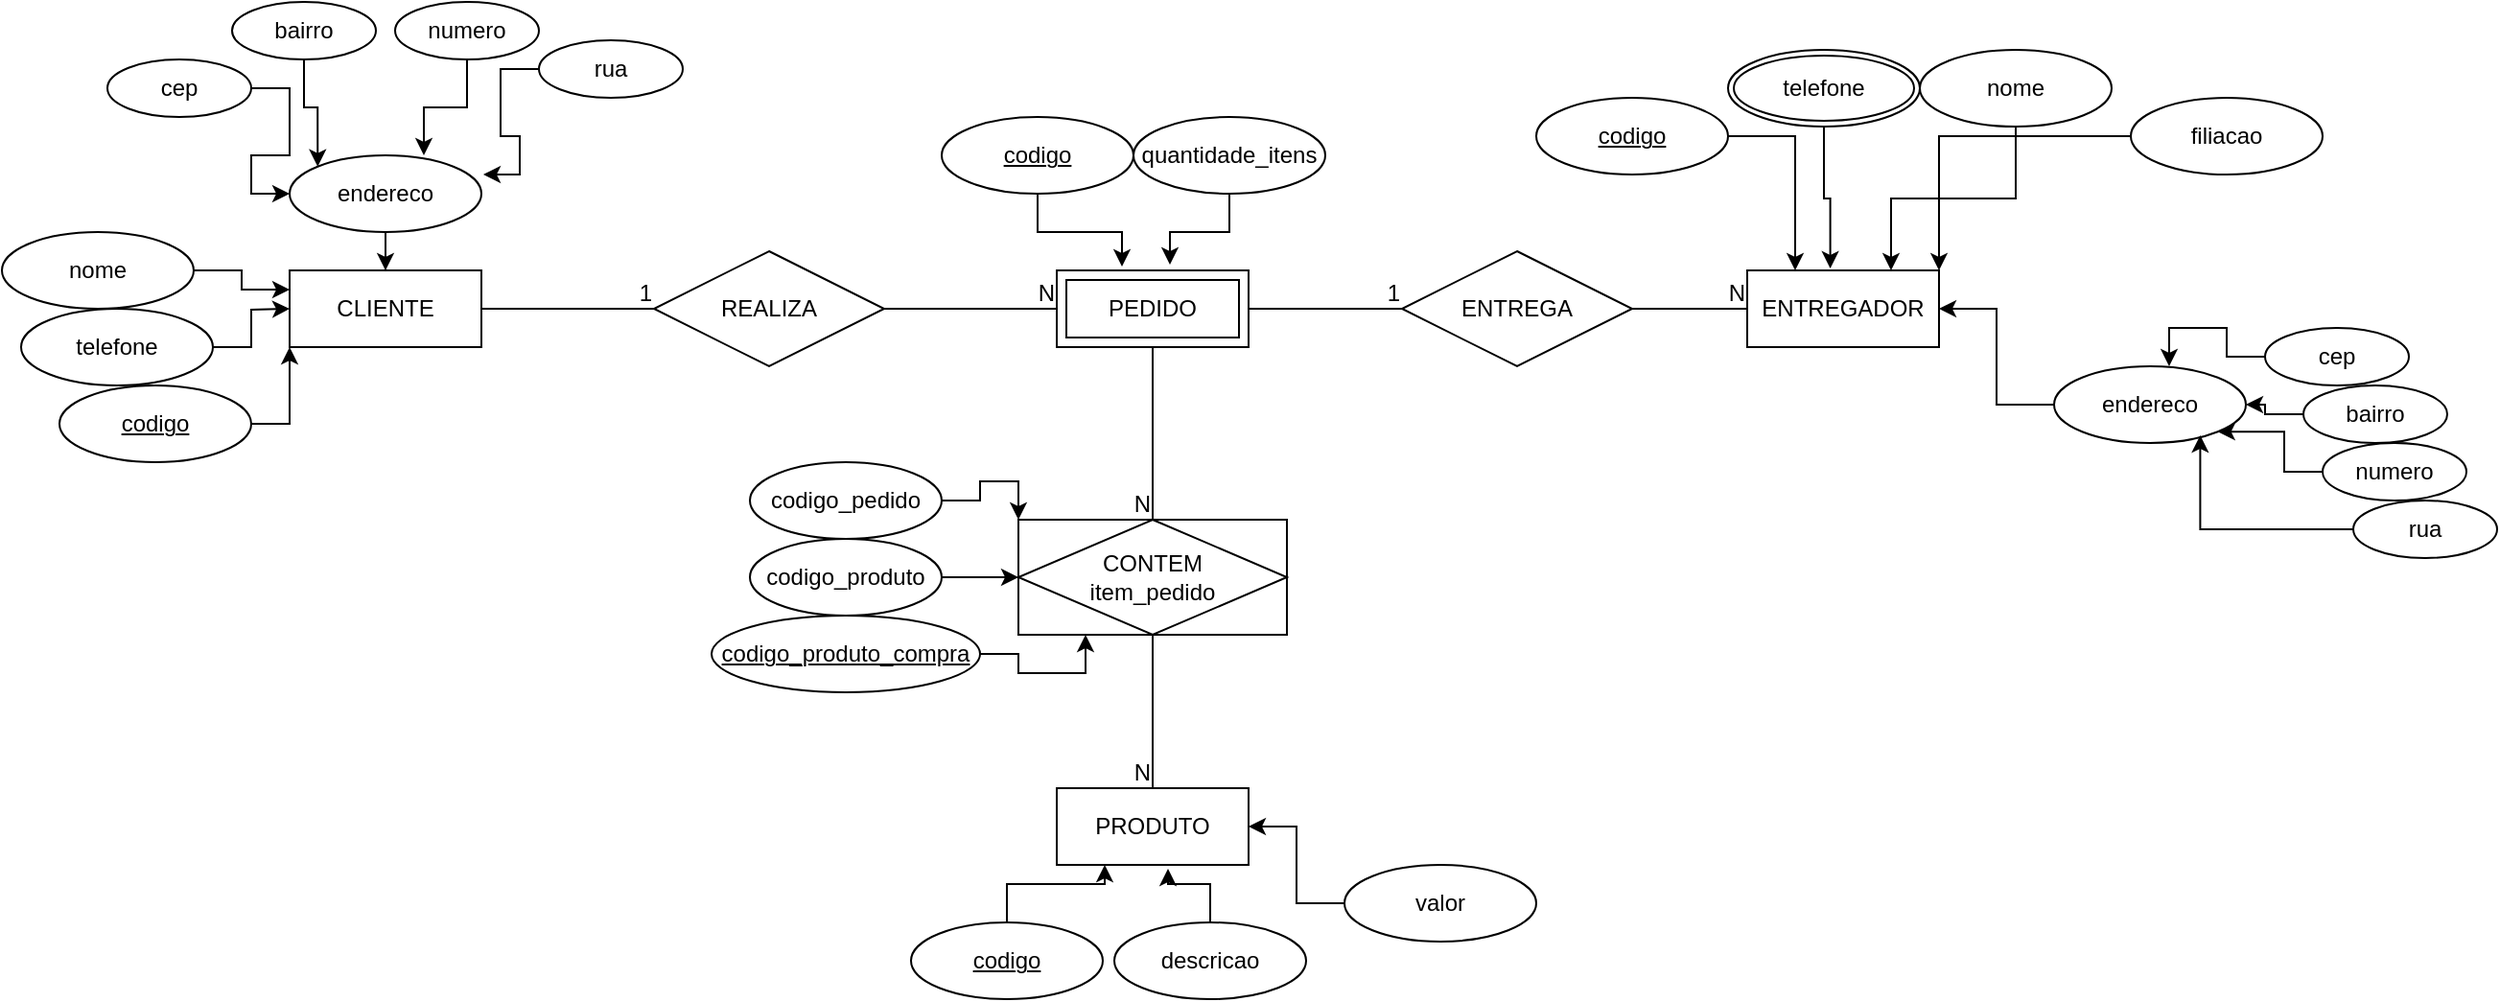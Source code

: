 <mxfile version="21.3.2" type="github">
  <diagram name="Página-1" id="w8sZ6Mc48bDdKkKR-z3F">
    <mxGraphModel dx="2587" dy="2197" grid="1" gridSize="10" guides="1" tooltips="1" connect="1" arrows="1" fold="1" page="1" pageScale="1" pageWidth="827" pageHeight="1169" math="0" shadow="0">
      <root>
        <mxCell id="0" />
        <mxCell id="1" parent="0" />
        <mxCell id="uwsZXf2DXYfv3nrlNy6f-2" value="CLIENTE" style="whiteSpace=wrap;html=1;align=center;" vertex="1" parent="1">
          <mxGeometry x="90" y="80" width="100" height="40" as="geometry" />
        </mxCell>
        <mxCell id="uwsZXf2DXYfv3nrlNy6f-8" value="ENTREGADOR" style="whiteSpace=wrap;html=1;align=center;" vertex="1" parent="1">
          <mxGeometry x="850" y="80" width="100" height="40" as="geometry" />
        </mxCell>
        <mxCell id="uwsZXf2DXYfv3nrlNy6f-10" value="REALIZA" style="shape=rhombus;perimeter=rhombusPerimeter;whiteSpace=wrap;html=1;align=center;" vertex="1" parent="1">
          <mxGeometry x="280" y="70" width="120" height="60" as="geometry" />
        </mxCell>
        <mxCell id="uwsZXf2DXYfv3nrlNy6f-15" value="" style="endArrow=none;html=1;rounded=0;exitX=1;exitY=0.5;exitDx=0;exitDy=0;entryX=0;entryY=0.5;entryDx=0;entryDy=0;" edge="1" parent="1" source="uwsZXf2DXYfv3nrlNy6f-10">
          <mxGeometry relative="1" as="geometry">
            <mxPoint x="330" y="270" as="sourcePoint" />
            <mxPoint x="490" y="100" as="targetPoint" />
          </mxGeometry>
        </mxCell>
        <mxCell id="uwsZXf2DXYfv3nrlNy6f-16" value="N" style="resizable=0;html=1;whiteSpace=wrap;align=right;verticalAlign=bottom;" connectable="0" vertex="1" parent="uwsZXf2DXYfv3nrlNy6f-15">
          <mxGeometry x="1" relative="1" as="geometry" />
        </mxCell>
        <mxCell id="uwsZXf2DXYfv3nrlNy6f-17" value="PRODUTO" style="whiteSpace=wrap;html=1;align=center;" vertex="1" parent="1">
          <mxGeometry x="490" y="350" width="100" height="40" as="geometry" />
        </mxCell>
        <mxCell id="uwsZXf2DXYfv3nrlNy6f-20" value="" style="endArrow=none;html=1;rounded=0;exitX=1;exitY=0.5;exitDx=0;exitDy=0;" edge="1" parent="1" source="uwsZXf2DXYfv3nrlNy6f-2" target="uwsZXf2DXYfv3nrlNy6f-10">
          <mxGeometry relative="1" as="geometry">
            <mxPoint x="330" y="270" as="sourcePoint" />
            <mxPoint x="490" y="270" as="targetPoint" />
          </mxGeometry>
        </mxCell>
        <mxCell id="uwsZXf2DXYfv3nrlNy6f-21" value="1" style="resizable=0;html=1;whiteSpace=wrap;align=right;verticalAlign=bottom;" connectable="0" vertex="1" parent="uwsZXf2DXYfv3nrlNy6f-20">
          <mxGeometry x="1" relative="1" as="geometry" />
        </mxCell>
        <mxCell id="uwsZXf2DXYfv3nrlNy6f-22" value="CONTEM&lt;br&gt;item_pedido" style="shape=associativeEntity;whiteSpace=wrap;html=1;align=center;" vertex="1" parent="1">
          <mxGeometry x="470" y="210" width="140" height="60" as="geometry" />
        </mxCell>
        <mxCell id="uwsZXf2DXYfv3nrlNy6f-23" value="PEDIDO" style="shape=ext;margin=3;double=1;whiteSpace=wrap;html=1;align=center;" vertex="1" parent="1">
          <mxGeometry x="490" y="80" width="100" height="40" as="geometry" />
        </mxCell>
        <mxCell id="uwsZXf2DXYfv3nrlNy6f-27" value="" style="endArrow=none;html=1;rounded=0;exitX=0.5;exitY=1;exitDx=0;exitDy=0;entryX=0.5;entryY=0;entryDx=0;entryDy=0;" edge="1" parent="1" source="uwsZXf2DXYfv3nrlNy6f-23" target="uwsZXf2DXYfv3nrlNy6f-22">
          <mxGeometry relative="1" as="geometry">
            <mxPoint x="330" y="270" as="sourcePoint" />
            <mxPoint x="490" y="270" as="targetPoint" />
          </mxGeometry>
        </mxCell>
        <mxCell id="uwsZXf2DXYfv3nrlNy6f-28" value="N" style="resizable=0;html=1;whiteSpace=wrap;align=right;verticalAlign=bottom;" connectable="0" vertex="1" parent="uwsZXf2DXYfv3nrlNy6f-27">
          <mxGeometry x="1" relative="1" as="geometry" />
        </mxCell>
        <mxCell id="uwsZXf2DXYfv3nrlNy6f-29" value="" style="endArrow=none;html=1;rounded=0;entryX=0.5;entryY=0;entryDx=0;entryDy=0;exitX=0.5;exitY=1;exitDx=0;exitDy=0;" edge="1" parent="1" source="uwsZXf2DXYfv3nrlNy6f-22" target="uwsZXf2DXYfv3nrlNy6f-17">
          <mxGeometry relative="1" as="geometry">
            <mxPoint x="330" y="270" as="sourcePoint" />
            <mxPoint x="490" y="270" as="targetPoint" />
          </mxGeometry>
        </mxCell>
        <mxCell id="uwsZXf2DXYfv3nrlNy6f-30" value="N" style="resizable=0;html=1;whiteSpace=wrap;align=right;verticalAlign=bottom;" connectable="0" vertex="1" parent="uwsZXf2DXYfv3nrlNy6f-29">
          <mxGeometry x="1" relative="1" as="geometry" />
        </mxCell>
        <mxCell id="uwsZXf2DXYfv3nrlNy6f-51" style="edgeStyle=orthogonalEdgeStyle;rounded=0;orthogonalLoop=1;jettySize=auto;html=1;" edge="1" parent="1" source="uwsZXf2DXYfv3nrlNy6f-31">
          <mxGeometry relative="1" as="geometry">
            <mxPoint x="90" y="100" as="targetPoint" />
          </mxGeometry>
        </mxCell>
        <mxCell id="uwsZXf2DXYfv3nrlNy6f-31" value="telefone" style="ellipse;whiteSpace=wrap;html=1;align=center;" vertex="1" parent="1">
          <mxGeometry x="-50" y="100" width="100" height="40" as="geometry" />
        </mxCell>
        <mxCell id="uwsZXf2DXYfv3nrlNy6f-50" style="edgeStyle=orthogonalEdgeStyle;rounded=0;orthogonalLoop=1;jettySize=auto;html=1;entryX=0;entryY=0.25;entryDx=0;entryDy=0;entryPerimeter=0;" edge="1" parent="1" source="uwsZXf2DXYfv3nrlNy6f-33" target="uwsZXf2DXYfv3nrlNy6f-2">
          <mxGeometry relative="1" as="geometry">
            <mxPoint x="80" y="90" as="targetPoint" />
          </mxGeometry>
        </mxCell>
        <mxCell id="uwsZXf2DXYfv3nrlNy6f-33" value="nome" style="ellipse;whiteSpace=wrap;html=1;align=center;" vertex="1" parent="1">
          <mxGeometry x="-60" y="60" width="100" height="40" as="geometry" />
        </mxCell>
        <mxCell id="uwsZXf2DXYfv3nrlNy6f-43" style="edgeStyle=orthogonalEdgeStyle;rounded=0;orthogonalLoop=1;jettySize=auto;html=1;entryX=0;entryY=0.5;entryDx=0;entryDy=0;" edge="1" parent="1" source="uwsZXf2DXYfv3nrlNy6f-37" target="uwsZXf2DXYfv3nrlNy6f-39">
          <mxGeometry relative="1" as="geometry" />
        </mxCell>
        <mxCell id="uwsZXf2DXYfv3nrlNy6f-37" value="cep" style="ellipse;whiteSpace=wrap;html=1;align=center;" vertex="1" parent="1">
          <mxGeometry x="-5" y="-30" width="75" height="30" as="geometry" />
        </mxCell>
        <mxCell id="uwsZXf2DXYfv3nrlNy6f-44" style="edgeStyle=orthogonalEdgeStyle;rounded=0;orthogonalLoop=1;jettySize=auto;html=1;exitX=0.5;exitY=1;exitDx=0;exitDy=0;entryX=0;entryY=0;entryDx=0;entryDy=0;" edge="1" parent="1" source="uwsZXf2DXYfv3nrlNy6f-38" target="uwsZXf2DXYfv3nrlNy6f-39">
          <mxGeometry relative="1" as="geometry" />
        </mxCell>
        <mxCell id="uwsZXf2DXYfv3nrlNy6f-38" value="bairro" style="ellipse;whiteSpace=wrap;html=1;align=center;" vertex="1" parent="1">
          <mxGeometry x="60" y="-60" width="75" height="30" as="geometry" />
        </mxCell>
        <mxCell id="uwsZXf2DXYfv3nrlNy6f-49" style="edgeStyle=orthogonalEdgeStyle;rounded=0;orthogonalLoop=1;jettySize=auto;html=1;entryX=0.5;entryY=0;entryDx=0;entryDy=0;" edge="1" parent="1" source="uwsZXf2DXYfv3nrlNy6f-39" target="uwsZXf2DXYfv3nrlNy6f-2">
          <mxGeometry relative="1" as="geometry" />
        </mxCell>
        <mxCell id="uwsZXf2DXYfv3nrlNy6f-39" value="endereco" style="ellipse;whiteSpace=wrap;html=1;align=center;" vertex="1" parent="1">
          <mxGeometry x="90" y="20" width="100" height="40" as="geometry" />
        </mxCell>
        <mxCell id="uwsZXf2DXYfv3nrlNy6f-45" style="edgeStyle=orthogonalEdgeStyle;rounded=0;orthogonalLoop=1;jettySize=auto;html=1;entryX=0.7;entryY=0;entryDx=0;entryDy=0;entryPerimeter=0;" edge="1" parent="1" source="uwsZXf2DXYfv3nrlNy6f-40" target="uwsZXf2DXYfv3nrlNy6f-39">
          <mxGeometry relative="1" as="geometry" />
        </mxCell>
        <mxCell id="uwsZXf2DXYfv3nrlNy6f-40" value="numero" style="ellipse;whiteSpace=wrap;html=1;align=center;" vertex="1" parent="1">
          <mxGeometry x="145" y="-60" width="75" height="30" as="geometry" />
        </mxCell>
        <mxCell id="uwsZXf2DXYfv3nrlNy6f-52" style="edgeStyle=orthogonalEdgeStyle;rounded=0;orthogonalLoop=1;jettySize=auto;html=1;entryX=0;entryY=1;entryDx=0;entryDy=0;" edge="1" parent="1" source="uwsZXf2DXYfv3nrlNy6f-41" target="uwsZXf2DXYfv3nrlNy6f-2">
          <mxGeometry relative="1" as="geometry" />
        </mxCell>
        <mxCell id="uwsZXf2DXYfv3nrlNy6f-41" value="codigo" style="ellipse;whiteSpace=wrap;html=1;align=center;fontStyle=4;" vertex="1" parent="1">
          <mxGeometry x="-30" y="140" width="100" height="40" as="geometry" />
        </mxCell>
        <mxCell id="uwsZXf2DXYfv3nrlNy6f-48" style="edgeStyle=orthogonalEdgeStyle;rounded=0;orthogonalLoop=1;jettySize=auto;html=1;entryX=1.01;entryY=0.25;entryDx=0;entryDy=0;entryPerimeter=0;" edge="1" parent="1" source="uwsZXf2DXYfv3nrlNy6f-42" target="uwsZXf2DXYfv3nrlNy6f-39">
          <mxGeometry relative="1" as="geometry" />
        </mxCell>
        <mxCell id="uwsZXf2DXYfv3nrlNy6f-42" value="rua" style="ellipse;whiteSpace=wrap;html=1;align=center;" vertex="1" parent="1">
          <mxGeometry x="220" y="-40" width="75" height="30" as="geometry" />
        </mxCell>
        <mxCell id="uwsZXf2DXYfv3nrlNy6f-57" style="edgeStyle=orthogonalEdgeStyle;rounded=0;orthogonalLoop=1;jettySize=auto;html=1;entryX=0.34;entryY=-0.05;entryDx=0;entryDy=0;entryPerimeter=0;" edge="1" parent="1" source="uwsZXf2DXYfv3nrlNy6f-54" target="uwsZXf2DXYfv3nrlNy6f-23">
          <mxGeometry relative="1" as="geometry" />
        </mxCell>
        <mxCell id="uwsZXf2DXYfv3nrlNy6f-54" value="codigo" style="ellipse;whiteSpace=wrap;html=1;align=center;fontStyle=4;" vertex="1" parent="1">
          <mxGeometry x="430" width="100" height="40" as="geometry" />
        </mxCell>
        <mxCell id="uwsZXf2DXYfv3nrlNy6f-58" style="edgeStyle=orthogonalEdgeStyle;rounded=0;orthogonalLoop=1;jettySize=auto;html=1;entryX=0.59;entryY=-0.075;entryDx=0;entryDy=0;entryPerimeter=0;" edge="1" parent="1" source="uwsZXf2DXYfv3nrlNy6f-55" target="uwsZXf2DXYfv3nrlNy6f-23">
          <mxGeometry relative="1" as="geometry" />
        </mxCell>
        <mxCell id="uwsZXf2DXYfv3nrlNy6f-55" value="quantidade_itens" style="ellipse;whiteSpace=wrap;html=1;align=center;" vertex="1" parent="1">
          <mxGeometry x="530" width="100" height="40" as="geometry" />
        </mxCell>
        <mxCell id="uwsZXf2DXYfv3nrlNy6f-62" style="edgeStyle=orthogonalEdgeStyle;rounded=0;orthogonalLoop=1;jettySize=auto;html=1;entryX=0.25;entryY=1;entryDx=0;entryDy=0;" edge="1" parent="1" source="uwsZXf2DXYfv3nrlNy6f-59" target="uwsZXf2DXYfv3nrlNy6f-17">
          <mxGeometry relative="1" as="geometry" />
        </mxCell>
        <mxCell id="uwsZXf2DXYfv3nrlNy6f-59" value="codigo" style="ellipse;whiteSpace=wrap;html=1;align=center;fontStyle=4;" vertex="1" parent="1">
          <mxGeometry x="414" y="420" width="100" height="40" as="geometry" />
        </mxCell>
        <mxCell id="uwsZXf2DXYfv3nrlNy6f-63" style="edgeStyle=orthogonalEdgeStyle;rounded=0;orthogonalLoop=1;jettySize=auto;html=1;entryX=0.58;entryY=1.05;entryDx=0;entryDy=0;entryPerimeter=0;" edge="1" parent="1" source="uwsZXf2DXYfv3nrlNy6f-60" target="uwsZXf2DXYfv3nrlNy6f-17">
          <mxGeometry relative="1" as="geometry" />
        </mxCell>
        <mxCell id="uwsZXf2DXYfv3nrlNy6f-60" value="descricao" style="ellipse;whiteSpace=wrap;html=1;align=center;" vertex="1" parent="1">
          <mxGeometry x="520" y="420" width="100" height="40" as="geometry" />
        </mxCell>
        <mxCell id="uwsZXf2DXYfv3nrlNy6f-67" style="edgeStyle=orthogonalEdgeStyle;rounded=0;orthogonalLoop=1;jettySize=auto;html=1;entryX=1;entryY=0.5;entryDx=0;entryDy=0;" edge="1" parent="1" source="uwsZXf2DXYfv3nrlNy6f-64" target="uwsZXf2DXYfv3nrlNy6f-17">
          <mxGeometry relative="1" as="geometry" />
        </mxCell>
        <mxCell id="uwsZXf2DXYfv3nrlNy6f-64" value="valor" style="ellipse;whiteSpace=wrap;html=1;align=center;" vertex="1" parent="1">
          <mxGeometry x="640" y="390" width="100" height="40" as="geometry" />
        </mxCell>
        <mxCell id="uwsZXf2DXYfv3nrlNy6f-68" value="ENTREGA" style="shape=rhombus;perimeter=rhombusPerimeter;whiteSpace=wrap;html=1;align=center;" vertex="1" parent="1">
          <mxGeometry x="670" y="70" width="120" height="60" as="geometry" />
        </mxCell>
        <mxCell id="uwsZXf2DXYfv3nrlNy6f-69" value="" style="endArrow=none;html=1;rounded=0;entryX=0;entryY=0.5;entryDx=0;entryDy=0;" edge="1" parent="1" target="uwsZXf2DXYfv3nrlNy6f-68">
          <mxGeometry relative="1" as="geometry">
            <mxPoint x="590" y="100" as="sourcePoint" />
            <mxPoint x="670" y="100" as="targetPoint" />
          </mxGeometry>
        </mxCell>
        <mxCell id="uwsZXf2DXYfv3nrlNy6f-70" value="1" style="resizable=0;html=1;whiteSpace=wrap;align=right;verticalAlign=bottom;" connectable="0" vertex="1" parent="uwsZXf2DXYfv3nrlNy6f-69">
          <mxGeometry x="1" relative="1" as="geometry" />
        </mxCell>
        <mxCell id="uwsZXf2DXYfv3nrlNy6f-71" value="" style="endArrow=none;html=1;rounded=0;exitX=1;exitY=0.5;exitDx=0;exitDy=0;entryX=0;entryY=0.5;entryDx=0;entryDy=0;" edge="1" parent="1" source="uwsZXf2DXYfv3nrlNy6f-68" target="uwsZXf2DXYfv3nrlNy6f-8">
          <mxGeometry relative="1" as="geometry">
            <mxPoint x="440" y="200" as="sourcePoint" />
            <mxPoint x="600" y="200" as="targetPoint" />
          </mxGeometry>
        </mxCell>
        <mxCell id="uwsZXf2DXYfv3nrlNy6f-72" value="N" style="resizable=0;html=1;whiteSpace=wrap;align=right;verticalAlign=bottom;" connectable="0" vertex="1" parent="uwsZXf2DXYfv3nrlNy6f-71">
          <mxGeometry x="1" relative="1" as="geometry" />
        </mxCell>
        <mxCell id="uwsZXf2DXYfv3nrlNy6f-77" style="edgeStyle=orthogonalEdgeStyle;rounded=0;orthogonalLoop=1;jettySize=auto;html=1;entryX=0;entryY=0;entryDx=0;entryDy=0;" edge="1" parent="1" source="uwsZXf2DXYfv3nrlNy6f-73" target="uwsZXf2DXYfv3nrlNy6f-22">
          <mxGeometry relative="1" as="geometry" />
        </mxCell>
        <mxCell id="uwsZXf2DXYfv3nrlNy6f-73" value="codigo_pedido" style="ellipse;whiteSpace=wrap;html=1;align=center;" vertex="1" parent="1">
          <mxGeometry x="330" y="180" width="100" height="40" as="geometry" />
        </mxCell>
        <mxCell id="uwsZXf2DXYfv3nrlNy6f-78" style="edgeStyle=orthogonalEdgeStyle;rounded=0;orthogonalLoop=1;jettySize=auto;html=1;entryX=0;entryY=0.5;entryDx=0;entryDy=0;" edge="1" parent="1" source="uwsZXf2DXYfv3nrlNy6f-74" target="uwsZXf2DXYfv3nrlNy6f-22">
          <mxGeometry relative="1" as="geometry" />
        </mxCell>
        <mxCell id="uwsZXf2DXYfv3nrlNy6f-74" value="codigo_produto" style="ellipse;whiteSpace=wrap;html=1;align=center;" vertex="1" parent="1">
          <mxGeometry x="330" y="220" width="100" height="40" as="geometry" />
        </mxCell>
        <mxCell id="uwsZXf2DXYfv3nrlNy6f-79" style="edgeStyle=orthogonalEdgeStyle;rounded=0;orthogonalLoop=1;jettySize=auto;html=1;entryX=0.25;entryY=1;entryDx=0;entryDy=0;" edge="1" parent="1" source="uwsZXf2DXYfv3nrlNy6f-76" target="uwsZXf2DXYfv3nrlNy6f-22">
          <mxGeometry relative="1" as="geometry" />
        </mxCell>
        <mxCell id="uwsZXf2DXYfv3nrlNy6f-76" value="&lt;div style=&quot;&quot;&gt;&lt;span style=&quot;background-color: initial;&quot;&gt;codigo_produto_compra&lt;/span&gt;&lt;/div&gt;" style="ellipse;whiteSpace=wrap;html=1;align=center;fontStyle=4;" vertex="1" parent="1">
          <mxGeometry x="310" y="260" width="140" height="40" as="geometry" />
        </mxCell>
        <mxCell id="uwsZXf2DXYfv3nrlNy6f-84" style="edgeStyle=orthogonalEdgeStyle;rounded=0;orthogonalLoop=1;jettySize=auto;html=1;entryX=0.25;entryY=0;entryDx=0;entryDy=0;" edge="1" parent="1" source="uwsZXf2DXYfv3nrlNy6f-81" target="uwsZXf2DXYfv3nrlNy6f-8">
          <mxGeometry relative="1" as="geometry" />
        </mxCell>
        <mxCell id="uwsZXf2DXYfv3nrlNy6f-81" value="codigo" style="ellipse;whiteSpace=wrap;html=1;align=center;fontStyle=4;" vertex="1" parent="1">
          <mxGeometry x="740" y="-10" width="100" height="40" as="geometry" />
        </mxCell>
        <mxCell id="uwsZXf2DXYfv3nrlNy6f-85" style="edgeStyle=orthogonalEdgeStyle;rounded=0;orthogonalLoop=1;jettySize=auto;html=1;entryX=0.433;entryY=-0.026;entryDx=0;entryDy=0;entryPerimeter=0;" edge="1" parent="1" source="uwsZXf2DXYfv3nrlNy6f-82" target="uwsZXf2DXYfv3nrlNy6f-8">
          <mxGeometry relative="1" as="geometry" />
        </mxCell>
        <mxCell id="uwsZXf2DXYfv3nrlNy6f-82" value="telefone" style="ellipse;shape=doubleEllipse;margin=3;whiteSpace=wrap;html=1;align=center;" vertex="1" parent="1">
          <mxGeometry x="840" y="-35" width="100" height="40" as="geometry" />
        </mxCell>
        <mxCell id="uwsZXf2DXYfv3nrlNy6f-109" style="edgeStyle=orthogonalEdgeStyle;rounded=0;orthogonalLoop=1;jettySize=auto;html=1;entryX=0.75;entryY=0;entryDx=0;entryDy=0;" edge="1" parent="1" source="uwsZXf2DXYfv3nrlNy6f-83" target="uwsZXf2DXYfv3nrlNy6f-8">
          <mxGeometry relative="1" as="geometry" />
        </mxCell>
        <mxCell id="uwsZXf2DXYfv3nrlNy6f-83" value="nome" style="ellipse;whiteSpace=wrap;html=1;align=center;" vertex="1" parent="1">
          <mxGeometry x="940" y="-35" width="100" height="40" as="geometry" />
        </mxCell>
        <mxCell id="uwsZXf2DXYfv3nrlNy6f-103" style="edgeStyle=orthogonalEdgeStyle;rounded=0;orthogonalLoop=1;jettySize=auto;html=1;entryX=0.6;entryY=0;entryDx=0;entryDy=0;entryPerimeter=0;" edge="1" parent="1" source="uwsZXf2DXYfv3nrlNy6f-90" target="uwsZXf2DXYfv3nrlNy6f-93">
          <mxGeometry relative="1" as="geometry" />
        </mxCell>
        <mxCell id="uwsZXf2DXYfv3nrlNy6f-90" value="cep" style="ellipse;whiteSpace=wrap;html=1;align=center;" vertex="1" parent="1">
          <mxGeometry x="1120" y="110" width="75" height="30" as="geometry" />
        </mxCell>
        <mxCell id="uwsZXf2DXYfv3nrlNy6f-104" style="edgeStyle=orthogonalEdgeStyle;rounded=0;orthogonalLoop=1;jettySize=auto;html=1;entryX=1;entryY=0.5;entryDx=0;entryDy=0;" edge="1" parent="1" source="uwsZXf2DXYfv3nrlNy6f-92" target="uwsZXf2DXYfv3nrlNy6f-93">
          <mxGeometry relative="1" as="geometry" />
        </mxCell>
        <mxCell id="uwsZXf2DXYfv3nrlNy6f-92" value="bairro" style="ellipse;whiteSpace=wrap;html=1;align=center;" vertex="1" parent="1">
          <mxGeometry x="1140" y="140" width="75" height="30" as="geometry" />
        </mxCell>
        <mxCell id="uwsZXf2DXYfv3nrlNy6f-98" style="edgeStyle=orthogonalEdgeStyle;rounded=0;orthogonalLoop=1;jettySize=auto;html=1;entryX=1;entryY=0.5;entryDx=0;entryDy=0;" edge="1" parent="1" source="uwsZXf2DXYfv3nrlNy6f-93" target="uwsZXf2DXYfv3nrlNy6f-8">
          <mxGeometry relative="1" as="geometry" />
        </mxCell>
        <mxCell id="uwsZXf2DXYfv3nrlNy6f-93" value="endereco" style="ellipse;whiteSpace=wrap;html=1;align=center;" vertex="1" parent="1">
          <mxGeometry x="1010" y="130" width="100" height="40" as="geometry" />
        </mxCell>
        <mxCell id="uwsZXf2DXYfv3nrlNy6f-105" style="edgeStyle=orthogonalEdgeStyle;rounded=0;orthogonalLoop=1;jettySize=auto;html=1;entryX=1;entryY=1;entryDx=0;entryDy=0;" edge="1" parent="1" source="uwsZXf2DXYfv3nrlNy6f-95" target="uwsZXf2DXYfv3nrlNy6f-93">
          <mxGeometry relative="1" as="geometry" />
        </mxCell>
        <mxCell id="uwsZXf2DXYfv3nrlNy6f-95" value="numero" style="ellipse;whiteSpace=wrap;html=1;align=center;" vertex="1" parent="1">
          <mxGeometry x="1150" y="170" width="75" height="30" as="geometry" />
        </mxCell>
        <mxCell id="uwsZXf2DXYfv3nrlNy6f-106" style="edgeStyle=orthogonalEdgeStyle;rounded=0;orthogonalLoop=1;jettySize=auto;html=1;entryX=0.762;entryY=0.9;entryDx=0;entryDy=0;entryPerimeter=0;" edge="1" parent="1" source="uwsZXf2DXYfv3nrlNy6f-97" target="uwsZXf2DXYfv3nrlNy6f-93">
          <mxGeometry relative="1" as="geometry" />
        </mxCell>
        <mxCell id="uwsZXf2DXYfv3nrlNy6f-97" value="rua" style="ellipse;whiteSpace=wrap;html=1;align=center;" vertex="1" parent="1">
          <mxGeometry x="1166" y="200" width="75" height="30" as="geometry" />
        </mxCell>
        <mxCell id="uwsZXf2DXYfv3nrlNy6f-110" style="edgeStyle=orthogonalEdgeStyle;rounded=0;orthogonalLoop=1;jettySize=auto;html=1;entryX=1;entryY=0;entryDx=0;entryDy=0;" edge="1" parent="1" source="uwsZXf2DXYfv3nrlNy6f-107" target="uwsZXf2DXYfv3nrlNy6f-8">
          <mxGeometry relative="1" as="geometry" />
        </mxCell>
        <mxCell id="uwsZXf2DXYfv3nrlNy6f-107" value="filiacao" style="ellipse;whiteSpace=wrap;html=1;align=center;" vertex="1" parent="1">
          <mxGeometry x="1050" y="-10" width="100" height="40" as="geometry" />
        </mxCell>
      </root>
    </mxGraphModel>
  </diagram>
</mxfile>
